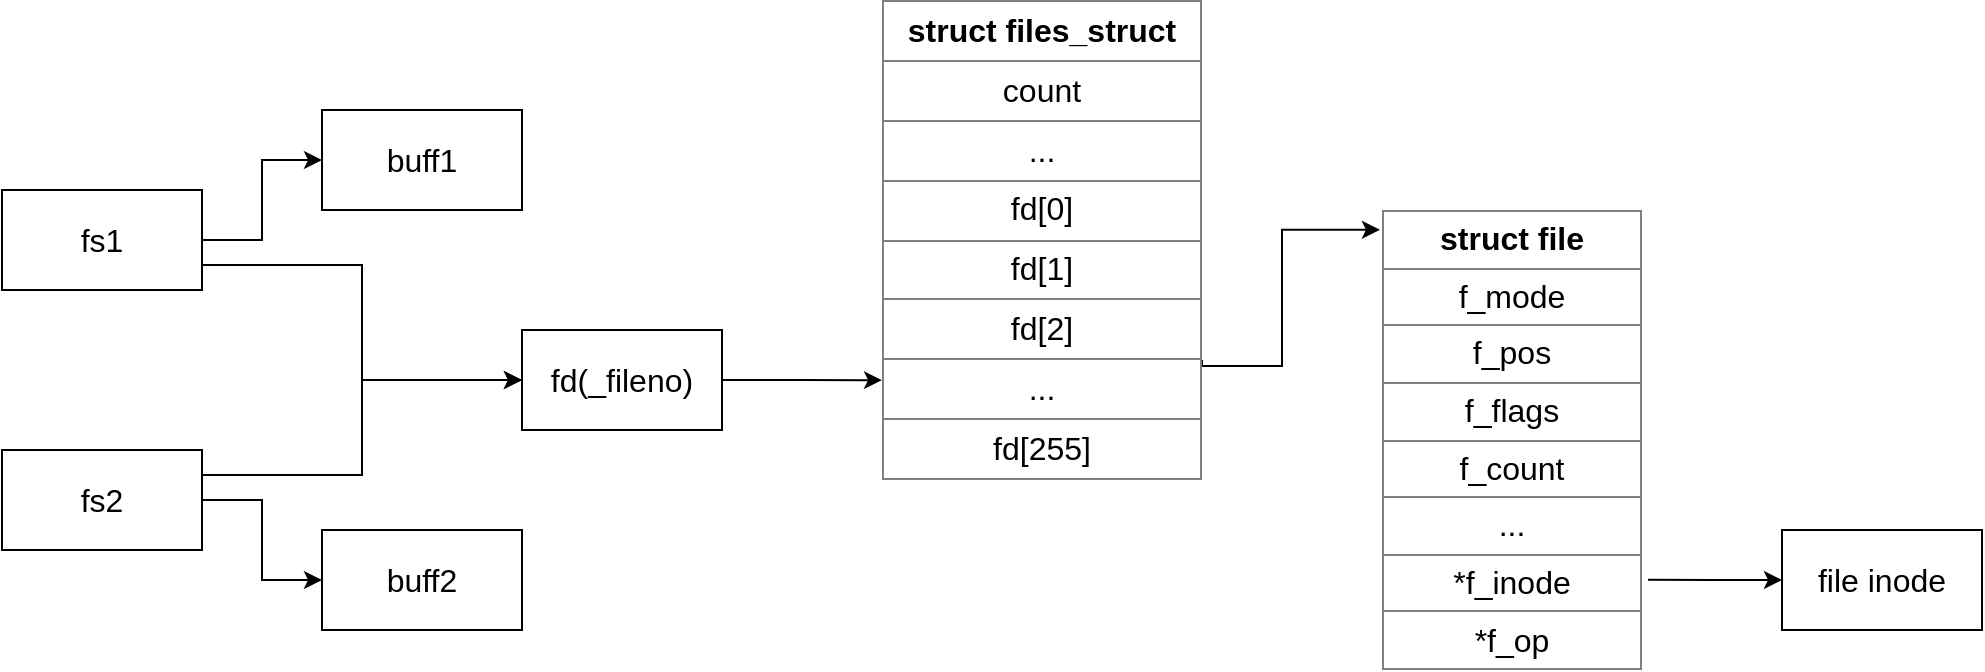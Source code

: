 <mxfile version="12.4.2" type="device" pages="3"><diagram id="3lZkyH6B-457ckv3Zj_H" name="os5_1"><mxGraphModel dx="613" dy="453" grid="1" gridSize="10" guides="1" tooltips="1" connect="1" arrows="1" fold="1" page="1" pageScale="1" pageWidth="850" pageHeight="1100" math="0" shadow="0"><root><mxCell id="0"/><mxCell id="1" parent="0"/><mxCell id="iBHcfalz3HtS7n1CRZev-7" style="edgeStyle=orthogonalEdgeStyle;rounded=0;orthogonalLoop=1;jettySize=auto;html=1;exitX=1;exitY=0.5;exitDx=0;exitDy=0;entryX=0;entryY=0.5;entryDx=0;entryDy=0;" parent="1" source="iBHcfalz3HtS7n1CRZev-1" target="iBHcfalz3HtS7n1CRZev-5" edge="1"><mxGeometry relative="1" as="geometry"/></mxCell><mxCell id="iBHcfalz3HtS7n1CRZev-12" style="edgeStyle=orthogonalEdgeStyle;rounded=0;orthogonalLoop=1;jettySize=auto;html=1;exitX=1;exitY=0.75;exitDx=0;exitDy=0;entryX=0;entryY=0.5;entryDx=0;entryDy=0;" parent="1" source="iBHcfalz3HtS7n1CRZev-1" target="iBHcfalz3HtS7n1CRZev-9" edge="1"><mxGeometry relative="1" as="geometry"/></mxCell><mxCell id="iBHcfalz3HtS7n1CRZev-1" value="&lt;font style=&quot;font-size: 16px&quot;&gt;fs1&lt;/font&gt;" style="rounded=0;whiteSpace=wrap;html=1;" parent="1" vertex="1"><mxGeometry x="80" y="150" width="100" height="50" as="geometry"/></mxCell><mxCell id="iBHcfalz3HtS7n1CRZev-8" style="edgeStyle=orthogonalEdgeStyle;rounded=0;orthogonalLoop=1;jettySize=auto;html=1;exitX=1;exitY=0.5;exitDx=0;exitDy=0;entryX=0;entryY=0.5;entryDx=0;entryDy=0;" parent="1" source="iBHcfalz3HtS7n1CRZev-2" target="iBHcfalz3HtS7n1CRZev-6" edge="1"><mxGeometry relative="1" as="geometry"/></mxCell><mxCell id="iBHcfalz3HtS7n1CRZev-13" style="edgeStyle=orthogonalEdgeStyle;rounded=0;orthogonalLoop=1;jettySize=auto;html=1;exitX=1;exitY=0.25;exitDx=0;exitDy=0;entryX=0;entryY=0.5;entryDx=0;entryDy=0;" parent="1" source="iBHcfalz3HtS7n1CRZev-2" target="iBHcfalz3HtS7n1CRZev-9" edge="1"><mxGeometry relative="1" as="geometry"/></mxCell><mxCell id="iBHcfalz3HtS7n1CRZev-2" value="&lt;font style=&quot;font-size: 16px&quot;&gt;fs2&lt;/font&gt;" style="rounded=0;whiteSpace=wrap;html=1;" parent="1" vertex="1"><mxGeometry x="80" y="280" width="100" height="50" as="geometry"/></mxCell><mxCell id="iBHcfalz3HtS7n1CRZev-5" value="&lt;font style=&quot;font-size: 16px&quot;&gt;buff1&lt;/font&gt;" style="rounded=0;whiteSpace=wrap;html=1;" parent="1" vertex="1"><mxGeometry x="240" y="110" width="100" height="50" as="geometry"/></mxCell><mxCell id="iBHcfalz3HtS7n1CRZev-6" value="&lt;font style=&quot;font-size: 16px&quot;&gt;buff2&lt;/font&gt;" style="rounded=0;whiteSpace=wrap;html=1;" parent="1" vertex="1"><mxGeometry x="240" y="320" width="100" height="50" as="geometry"/></mxCell><mxCell id="dDY1ocg6oB-E4uYZxYtQ-2" style="edgeStyle=orthogonalEdgeStyle;rounded=0;orthogonalLoop=1;jettySize=auto;html=1;exitX=1;exitY=0.5;exitDx=0;exitDy=0;entryX=0;entryY=0.792;entryDx=0;entryDy=0;entryPerimeter=0;" edge="1" parent="1" source="iBHcfalz3HtS7n1CRZev-9" target="iBHcfalz3HtS7n1CRZev-14"><mxGeometry relative="1" as="geometry"/></mxCell><mxCell id="iBHcfalz3HtS7n1CRZev-9" value="&lt;font style=&quot;font-size: 16px&quot;&gt;fd(_fileno)&lt;/font&gt;" style="rounded=0;whiteSpace=wrap;html=1;" parent="1" vertex="1"><mxGeometry x="340" y="220" width="100" height="50" as="geometry"/></mxCell><mxCell id="iBHcfalz3HtS7n1CRZev-18" style="edgeStyle=orthogonalEdgeStyle;rounded=0;orthogonalLoop=1;jettySize=auto;html=1;exitX=1;exitY=0.75;exitDx=0;exitDy=0;entryX=-0.008;entryY=0.043;entryDx=0;entryDy=0;entryPerimeter=0;" parent="1" source="iBHcfalz3HtS7n1CRZev-14" target="iBHcfalz3HtS7n1CRZev-17" edge="1"><mxGeometry relative="1" as="geometry"><Array as="points"><mxPoint x="720" y="238"/><mxPoint x="720" y="170"/></Array></mxGeometry></mxCell><mxCell id="iBHcfalz3HtS7n1CRZev-14" value="&lt;table style=&quot;width: 100% ; height: 100% ; border-collapse: collapse ; font-size: 16px&quot; width=&quot;100%&quot; cellpadding=&quot;4&quot; border=&quot;1&quot;&gt;&lt;tbody&gt;&lt;tr&gt;&lt;th align=&quot;center&quot;&gt;&lt;font style=&quot;font-size: 16px&quot;&gt;&lt;b&gt;struct files_struct&lt;br&gt;&lt;/b&gt;&lt;/font&gt;&lt;/th&gt;&lt;/tr&gt;&lt;tr align=&quot;center&quot;&gt;&lt;td&gt;&lt;font style=&quot;font-size: 16px&quot;&gt;count&lt;/font&gt;&lt;/td&gt;&lt;/tr&gt;&lt;tr align=&quot;center&quot;&gt;&lt;td&gt;&lt;font style=&quot;font-size: 16px&quot;&gt;...&lt;br&gt;&lt;/font&gt;&lt;/td&gt;&lt;/tr&gt;&lt;tr align=&quot;center&quot;&gt;&lt;td&gt;&lt;font style=&quot;font-size: 16px&quot;&gt;fd[0]&lt;br&gt;&lt;/font&gt;&lt;/td&gt;&lt;/tr&gt;&lt;tr align=&quot;center&quot;&gt;&lt;td&gt;&lt;font style=&quot;font-size: 16px&quot;&gt;fd[1]&lt;br&gt;&lt;/font&gt;&lt;/td&gt;&lt;/tr&gt;&lt;tr&gt;&lt;td style=&quot;text-align: center&quot;&gt;fd[2]&lt;/td&gt;&lt;/tr&gt;&lt;tr align=&quot;center&quot;&gt;&lt;td&gt;&lt;font style=&quot;font-size: 16px&quot;&gt;...&lt;br&gt;&lt;/font&gt;&lt;/td&gt;&lt;/tr&gt;&lt;tr align=&quot;center&quot;&gt;&lt;td&gt;&lt;font style=&quot;font-size: 16px&quot;&gt;fd[255]&lt;br&gt;&lt;/font&gt;&lt;/td&gt;&lt;/tr&gt;&lt;/tbody&gt;&lt;/table&gt;" style="text;html=1;strokeColor=none;fillColor=none;overflow=fill;" parent="1" vertex="1"><mxGeometry x="520" y="55" width="160" height="240" as="geometry"/></mxCell><mxCell id="iBHcfalz3HtS7n1CRZev-17" value="&lt;table style=&quot;width: 100% ; height: 100% ; border-collapse: collapse ; font-size: 16px&quot; width=&quot;100%&quot; cellpadding=&quot;4&quot; border=&quot;1&quot;&gt;&lt;tbody&gt;&lt;tr&gt;&lt;th align=&quot;center&quot;&gt;&lt;font style=&quot;font-size: 16px&quot;&gt;&lt;b&gt;struct file&lt;br&gt;&lt;/b&gt;&lt;/font&gt;&lt;/th&gt;&lt;/tr&gt;&lt;tr align=&quot;center&quot;&gt;&lt;td&gt;f_mode&lt;br&gt;&lt;/td&gt;&lt;/tr&gt;&lt;tr align=&quot;center&quot;&gt;&lt;td&gt;&lt;font style=&quot;font-size: 16px&quot;&gt;f_pos&lt;br&gt;&lt;/font&gt;&lt;/td&gt;&lt;/tr&gt;&lt;tr align=&quot;center&quot;&gt;&lt;td&gt;&lt;font style=&quot;font-size: 16px&quot;&gt;f_flags&lt;br&gt;&lt;/font&gt;&lt;/td&gt;&lt;/tr&gt;&lt;tr align=&quot;center&quot;&gt;&lt;td&gt;&lt;font style=&quot;font-size: 16px&quot;&gt;f_count&lt;br&gt;&lt;/font&gt;&lt;/td&gt;&lt;/tr&gt;&lt;tr align=&quot;center&quot;&gt;&lt;td&gt;&lt;font style=&quot;font-size: 16px&quot;&gt;...&lt;br&gt;&lt;/font&gt;&lt;/td&gt;&lt;/tr&gt;&lt;tr align=&quot;center&quot;&gt;&lt;td&gt;&lt;font style=&quot;font-size: 16px&quot;&gt;*f_inode&lt;br&gt;&lt;/font&gt;&lt;/td&gt;&lt;/tr&gt;&lt;tr align=&quot;center&quot;&gt;&lt;td&gt;*f_op&lt;br&gt;&lt;/td&gt;&lt;/tr&gt;&lt;/tbody&gt;&lt;/table&gt;" style="text;html=1;strokeColor=none;fillColor=none;overflow=fill;" parent="1" vertex="1"><mxGeometry x="770" y="160" width="130" height="230" as="geometry"/></mxCell><mxCell id="iBHcfalz3HtS7n1CRZev-20" style="edgeStyle=orthogonalEdgeStyle;rounded=0;orthogonalLoop=1;jettySize=auto;html=1;exitX=0;exitY=0.5;exitDx=0;exitDy=0;entryX=1.023;entryY=0.804;entryDx=0;entryDy=0;entryPerimeter=0;startArrow=classic;startFill=1;endArrow=none;endFill=0;" parent="1" source="iBHcfalz3HtS7n1CRZev-19" target="iBHcfalz3HtS7n1CRZev-17" edge="1"><mxGeometry relative="1" as="geometry"/></mxCell><mxCell id="iBHcfalz3HtS7n1CRZev-19" value="&lt;font style=&quot;font-size: 16px&quot;&gt;file inode&lt;/font&gt;" style="rounded=0;whiteSpace=wrap;html=1;" parent="1" vertex="1"><mxGeometry x="970" y="320" width="100" height="50" as="geometry"/></mxCell></root></mxGraphModel></diagram><diagram id="rf8pf5Xp6eyrgD8ekAdx" name="os5_2"><mxGraphModel dx="893" dy="660" grid="1" gridSize="10" guides="1" tooltips="1" connect="1" arrows="1" fold="1" page="1" pageScale="1" pageWidth="850" pageHeight="1100" math="0" shadow="0"><root><mxCell id="Jny4XFDdHmDY4lThA1wT-0"/><mxCell id="Jny4XFDdHmDY4lThA1wT-1" parent="Jny4XFDdHmDY4lThA1wT-0"/><mxCell id="NXQ7AhztiPww-0wvQlMj-0" style="edgeStyle=orthogonalEdgeStyle;rounded=0;orthogonalLoop=1;jettySize=auto;html=1;exitX=1;exitY=0.5;exitDx=0;exitDy=0;entryX=0.005;entryY=0.719;entryDx=0;entryDy=0;entryPerimeter=0;" parent="Jny4XFDdHmDY4lThA1wT-1" source="NXQ7AhztiPww-0wvQlMj-1" target="NXQ7AhztiPww-0wvQlMj-3" edge="1"><mxGeometry relative="1" as="geometry"/></mxCell><mxCell id="NXQ7AhztiPww-0wvQlMj-1" value="&lt;font style=&quot;font-size: 16px&quot;&gt;fd1&lt;/font&gt;" style="rounded=0;whiteSpace=wrap;html=1;" parent="Jny4XFDdHmDY4lThA1wT-1" vertex="1"><mxGeometry x="40" y="170" width="100" height="50" as="geometry"/></mxCell><mxCell id="NXQ7AhztiPww-0wvQlMj-2" style="edgeStyle=orthogonalEdgeStyle;rounded=0;orthogonalLoop=1;jettySize=auto;html=1;exitX=1.003;exitY=0.719;exitDx=0;exitDy=0;entryX=-0.008;entryY=0.043;entryDx=0;entryDy=0;entryPerimeter=0;exitPerimeter=0;" parent="Jny4XFDdHmDY4lThA1wT-1" source="NXQ7AhztiPww-0wvQlMj-3" target="NXQ7AhztiPww-0wvQlMj-4" edge="1"><mxGeometry relative="1" as="geometry"><Array as="points"><mxPoint x="420" y="251"/><mxPoint x="420" y="10"/></Array></mxGeometry></mxCell><mxCell id="NXQ7AhztiPww-0wvQlMj-10" style="edgeStyle=orthogonalEdgeStyle;rounded=0;orthogonalLoop=1;jettySize=auto;html=1;exitX=1;exitY=0.829;exitDx=0;exitDy=0;entryX=0;entryY=0.052;entryDx=0;entryDy=0;entryPerimeter=0;startArrow=none;startFill=0;endArrow=classic;endFill=1;exitPerimeter=0;" parent="Jny4XFDdHmDY4lThA1wT-1" source="NXQ7AhztiPww-0wvQlMj-3" target="NXQ7AhztiPww-0wvQlMj-9" edge="1"><mxGeometry relative="1" as="geometry"/></mxCell><mxCell id="NXQ7AhztiPww-0wvQlMj-3" value="&lt;table style=&quot;width: 100% ; height: 100% ; border-collapse: collapse ; font-size: 16px&quot; width=&quot;100%&quot; cellpadding=&quot;4&quot; border=&quot;1&quot;&gt;&lt;tbody&gt;&lt;tr&gt;&lt;th align=&quot;center&quot;&gt;&lt;font style=&quot;font-size: 16px&quot;&gt;&lt;b&gt;struct files_struct&lt;br&gt;&lt;/b&gt;&lt;/font&gt;&lt;/th&gt;&lt;/tr&gt;&lt;tr align=&quot;center&quot;&gt;&lt;td&gt;&lt;font style=&quot;font-size: 16px&quot;&gt;count&lt;/font&gt;&lt;/td&gt;&lt;/tr&gt;&lt;tr align=&quot;center&quot;&gt;&lt;td&gt;&lt;font style=&quot;font-size: 16px&quot;&gt;...&lt;br&gt;&lt;/font&gt;&lt;/td&gt;&lt;/tr&gt;&lt;tr align=&quot;center&quot;&gt;&lt;td&gt;&lt;font style=&quot;font-size: 16px&quot;&gt;fd[0]&lt;br&gt;&lt;/font&gt;&lt;/td&gt;&lt;/tr&gt;&lt;tr align=&quot;center&quot;&gt;&lt;td&gt;&lt;font style=&quot;font-size: 16px&quot;&gt;fd[1]&lt;br&gt;&lt;/font&gt;&lt;/td&gt;&lt;/tr&gt;&lt;tr&gt;&lt;td style=&quot;text-align: center&quot;&gt;fd[2]&lt;/td&gt;&lt;/tr&gt;&lt;tr align=&quot;center&quot;&gt;&lt;td&gt;&lt;font style=&quot;font-size: 16px&quot;&gt;...&lt;br&gt;&lt;/font&gt;&lt;/td&gt;&lt;/tr&gt;&lt;tr align=&quot;center&quot;&gt;&lt;td&gt;...&lt;br&gt;&lt;/td&gt;&lt;/tr&gt;&lt;tr align=&quot;center&quot;&gt;&lt;td&gt;&lt;font style=&quot;font-size: 16px&quot;&gt;fd[255]&lt;br&gt;&lt;/font&gt;&lt;/td&gt;&lt;/tr&gt;&lt;/tbody&gt;&lt;/table&gt;" style="text;html=1;strokeColor=none;fillColor=none;overflow=fill;" parent="Jny4XFDdHmDY4lThA1wT-1" vertex="1"><mxGeometry x="220" y="50" width="160" height="280" as="geometry"/></mxCell><mxCell id="NXQ7AhztiPww-0wvQlMj-4" value="&lt;table style=&quot;width: 100% ; height: 100% ; border-collapse: collapse ; font-size: 16px&quot; width=&quot;100%&quot; cellpadding=&quot;4&quot; border=&quot;1&quot;&gt;&lt;tbody&gt;&lt;tr&gt;&lt;th align=&quot;center&quot;&gt;&lt;font style=&quot;font-size: 16px&quot;&gt;&lt;b&gt;struct file&lt;br&gt;&lt;/b&gt;&lt;/font&gt;&lt;/th&gt;&lt;/tr&gt;&lt;tr align=&quot;center&quot;&gt;&lt;td&gt;f_mode&lt;br&gt;&lt;/td&gt;&lt;/tr&gt;&lt;tr align=&quot;center&quot;&gt;&lt;td&gt;&lt;font style=&quot;font-size: 16px&quot;&gt;f_pos&lt;br&gt;&lt;/font&gt;&lt;/td&gt;&lt;/tr&gt;&lt;tr align=&quot;center&quot;&gt;&lt;td&gt;&lt;font style=&quot;font-size: 16px&quot;&gt;f_flags&lt;br&gt;&lt;/font&gt;&lt;/td&gt;&lt;/tr&gt;&lt;tr align=&quot;center&quot;&gt;&lt;td&gt;&lt;font style=&quot;font-size: 16px&quot;&gt;f_count&lt;br&gt;&lt;/font&gt;&lt;/td&gt;&lt;/tr&gt;&lt;tr align=&quot;center&quot;&gt;&lt;td&gt;&lt;font style=&quot;font-size: 16px&quot;&gt;...&lt;br&gt;&lt;/font&gt;&lt;/td&gt;&lt;/tr&gt;&lt;tr align=&quot;center&quot;&gt;&lt;td&gt;&lt;font style=&quot;font-size: 16px&quot;&gt;*f_inode&lt;br&gt;&lt;/font&gt;&lt;/td&gt;&lt;/tr&gt;&lt;tr align=&quot;center&quot;&gt;&lt;td&gt;*f_op&lt;br&gt;&lt;/td&gt;&lt;/tr&gt;&lt;/tbody&gt;&lt;/table&gt;" style="text;html=1;strokeColor=none;fillColor=none;overflow=fill;" parent="Jny4XFDdHmDY4lThA1wT-1" vertex="1"><mxGeometry x="490" width="130" height="230" as="geometry"/></mxCell><mxCell id="NXQ7AhztiPww-0wvQlMj-5" style="edgeStyle=orthogonalEdgeStyle;rounded=0;orthogonalLoop=1;jettySize=auto;html=1;exitX=0;exitY=0.5;exitDx=0;exitDy=0;entryX=1.023;entryY=0.804;entryDx=0;entryDy=0;entryPerimeter=0;startArrow=classic;startFill=1;endArrow=none;endFill=0;" parent="Jny4XFDdHmDY4lThA1wT-1" source="NXQ7AhztiPww-0wvQlMj-6" target="NXQ7AhztiPww-0wvQlMj-4" edge="1"><mxGeometry relative="1" as="geometry"><Array as="points"><mxPoint x="690" y="285"/><mxPoint x="690" y="185"/></Array></mxGeometry></mxCell><mxCell id="NXQ7AhztiPww-0wvQlMj-6" value="&lt;font style=&quot;font-size: 16px&quot;&gt;file inode&lt;/font&gt;" style="rounded=0;whiteSpace=wrap;html=1;" parent="Jny4XFDdHmDY4lThA1wT-1" vertex="1"><mxGeometry x="750" y="260" width="100" height="50" as="geometry"/></mxCell><mxCell id="NXQ7AhztiPww-0wvQlMj-8" style="edgeStyle=orthogonalEdgeStyle;rounded=0;orthogonalLoop=1;jettySize=auto;html=1;exitX=1;exitY=0.5;exitDx=0;exitDy=0;startArrow=none;startFill=0;endArrow=classic;endFill=1;entryX=0.003;entryY=0.851;entryDx=0;entryDy=0;entryPerimeter=0;" parent="Jny4XFDdHmDY4lThA1wT-1" source="NXQ7AhztiPww-0wvQlMj-7" edge="1" target="NXQ7AhztiPww-0wvQlMj-3"><mxGeometry relative="1" as="geometry"><mxPoint x="218" y="288" as="targetPoint"/><Array as="points"><mxPoint x="180" y="315"/><mxPoint x="180" y="288"/></Array></mxGeometry></mxCell><mxCell id="NXQ7AhztiPww-0wvQlMj-7" value="&lt;font style=&quot;font-size: 16px&quot;&gt;fd2&lt;/font&gt;" style="rounded=0;whiteSpace=wrap;html=1;" parent="Jny4XFDdHmDY4lThA1wT-1" vertex="1"><mxGeometry x="40" y="290" width="100" height="50" as="geometry"/></mxCell><mxCell id="NXQ7AhztiPww-0wvQlMj-11" style="edgeStyle=orthogonalEdgeStyle;rounded=0;orthogonalLoop=1;jettySize=auto;html=1;entryX=0;entryY=0.5;entryDx=0;entryDy=0;startArrow=none;startFill=0;endArrow=classic;endFill=1;" parent="Jny4XFDdHmDY4lThA1wT-1" target="NXQ7AhztiPww-0wvQlMj-6" edge="1"><mxGeometry relative="1" as="geometry"><mxPoint x="620" y="440" as="sourcePoint"/><Array as="points"><mxPoint x="690" y="440"/><mxPoint x="690" y="285"/></Array></mxGeometry></mxCell><mxCell id="NXQ7AhztiPww-0wvQlMj-9" value="&lt;table style=&quot;width: 100% ; height: 100% ; border-collapse: collapse ; font-size: 16px&quot; width=&quot;100%&quot; cellpadding=&quot;4&quot; border=&quot;1&quot;&gt;&lt;tbody&gt;&lt;tr&gt;&lt;th align=&quot;center&quot;&gt;&lt;font style=&quot;font-size: 16px&quot;&gt;&lt;b&gt;struct file&lt;br&gt;&lt;/b&gt;&lt;/font&gt;&lt;/th&gt;&lt;/tr&gt;&lt;tr align=&quot;center&quot;&gt;&lt;td&gt;f_mode&lt;br&gt;&lt;/td&gt;&lt;/tr&gt;&lt;tr align=&quot;center&quot;&gt;&lt;td&gt;&lt;font style=&quot;font-size: 16px&quot;&gt;f_pos&lt;br&gt;&lt;/font&gt;&lt;/td&gt;&lt;/tr&gt;&lt;tr align=&quot;center&quot;&gt;&lt;td&gt;&lt;font style=&quot;font-size: 16px&quot;&gt;f_flags&lt;br&gt;&lt;/font&gt;&lt;/td&gt;&lt;/tr&gt;&lt;tr align=&quot;center&quot;&gt;&lt;td&gt;&lt;font style=&quot;font-size: 16px&quot;&gt;f_count&lt;br&gt;&lt;/font&gt;&lt;/td&gt;&lt;/tr&gt;&lt;tr align=&quot;center&quot;&gt;&lt;td&gt;&lt;font style=&quot;font-size: 16px&quot;&gt;...&lt;br&gt;&lt;/font&gt;&lt;/td&gt;&lt;/tr&gt;&lt;tr align=&quot;center&quot;&gt;&lt;td&gt;&lt;font style=&quot;font-size: 16px&quot;&gt;*f_inode&lt;br&gt;&lt;/font&gt;&lt;/td&gt;&lt;/tr&gt;&lt;tr align=&quot;center&quot;&gt;&lt;td&gt;*f_op&lt;br&gt;&lt;/td&gt;&lt;/tr&gt;&lt;/tbody&gt;&lt;/table&gt;" style="text;html=1;strokeColor=none;fillColor=none;overflow=fill;" parent="Jny4XFDdHmDY4lThA1wT-1" vertex="1"><mxGeometry x="490" y="260" width="130" height="230" as="geometry"/></mxCell></root></mxGraphModel></diagram><diagram id="QvSUarOEWu6nKcsvriUl" name="os5_3"><mxGraphModel dx="298" dy="220" grid="1" gridSize="10" guides="1" tooltips="1" connect="1" arrows="1" fold="1" page="1" pageScale="1" pageWidth="850" pageHeight="1100" math="0" shadow="0"><root><mxCell id="3AH7acwMOhJunmHVDq5r-0"/><mxCell id="3AH7acwMOhJunmHVDq5r-1" parent="3AH7acwMOhJunmHVDq5r-0"/><mxCell id="3AH7acwMOhJunmHVDq5r-2" style="edgeStyle=orthogonalEdgeStyle;rounded=0;orthogonalLoop=1;jettySize=auto;html=1;exitX=1;exitY=0.5;exitDx=0;exitDy=0;entryX=0.006;entryY=0.715;entryDx=0;entryDy=0;entryPerimeter=0;" parent="3AH7acwMOhJunmHVDq5r-1" source="3AH7acwMOhJunmHVDq5r-3" target="3AH7acwMOhJunmHVDq5r-6" edge="1"><mxGeometry relative="1" as="geometry"/></mxCell><mxCell id="sXLDnv6SiACb8ZX_bxw2-2" style="edgeStyle=orthogonalEdgeStyle;rounded=0;orthogonalLoop=1;jettySize=auto;html=1;exitX=1;exitY=0.25;exitDx=0;exitDy=0;entryX=0;entryY=0.5;entryDx=0;entryDy=0;startArrow=none;startFill=0;endArrow=classic;endFill=1;" parent="3AH7acwMOhJunmHVDq5r-1" source="3AH7acwMOhJunmHVDq5r-3" target="sXLDnv6SiACb8ZX_bxw2-0" edge="1"><mxGeometry relative="1" as="geometry"/></mxCell><mxCell id="3AH7acwMOhJunmHVDq5r-3" value="&lt;font style=&quot;font-size: 16px&quot;&gt;fs1&lt;/font&gt;" style="rounded=0;whiteSpace=wrap;html=1;" parent="3AH7acwMOhJunmHVDq5r-1" vertex="1"><mxGeometry x="40" y="170" width="100" height="50" as="geometry"/></mxCell><mxCell id="3AH7acwMOhJunmHVDq5r-4" style="edgeStyle=orthogonalEdgeStyle;rounded=0;orthogonalLoop=1;jettySize=auto;html=1;exitX=1.004;exitY=0.719;exitDx=0;exitDy=0;entryX=-0.008;entryY=0.043;entryDx=0;entryDy=0;entryPerimeter=0;exitPerimeter=0;" parent="3AH7acwMOhJunmHVDq5r-1" source="3AH7acwMOhJunmHVDq5r-6" target="3AH7acwMOhJunmHVDq5r-7" edge="1"><mxGeometry relative="1" as="geometry"><Array as="points"><mxPoint x="550" y="251"/><mxPoint x="550" y="10"/></Array></mxGeometry></mxCell><mxCell id="3AH7acwMOhJunmHVDq5r-5" style="edgeStyle=orthogonalEdgeStyle;rounded=0;orthogonalLoop=1;jettySize=auto;html=1;exitX=1;exitY=0.829;exitDx=0;exitDy=0;entryX=0;entryY=0.052;entryDx=0;entryDy=0;entryPerimeter=0;startArrow=none;startFill=0;endArrow=classic;endFill=1;exitPerimeter=0;" parent="3AH7acwMOhJunmHVDq5r-1" source="3AH7acwMOhJunmHVDq5r-6" target="3AH7acwMOhJunmHVDq5r-13" edge="1"><mxGeometry relative="1" as="geometry"/></mxCell><mxCell id="3AH7acwMOhJunmHVDq5r-6" value="&lt;table style=&quot;width: 100% ; height: 100% ; border-collapse: collapse ; font-size: 16px&quot; width=&quot;100%&quot; cellpadding=&quot;4&quot; border=&quot;1&quot;&gt;&lt;tbody&gt;&lt;tr&gt;&lt;th align=&quot;center&quot;&gt;&lt;font style=&quot;font-size: 16px&quot;&gt;&lt;b&gt;struct files_struct&lt;br&gt;&lt;/b&gt;&lt;/font&gt;&lt;/th&gt;&lt;/tr&gt;&lt;tr align=&quot;center&quot;&gt;&lt;td&gt;&lt;font style=&quot;font-size: 16px&quot;&gt;count&lt;/font&gt;&lt;/td&gt;&lt;/tr&gt;&lt;tr align=&quot;center&quot;&gt;&lt;td&gt;&lt;font style=&quot;font-size: 16px&quot;&gt;...&lt;br&gt;&lt;/font&gt;&lt;/td&gt;&lt;/tr&gt;&lt;tr align=&quot;center&quot;&gt;&lt;td&gt;&lt;font style=&quot;font-size: 16px&quot;&gt;fd[0]&lt;br&gt;&lt;/font&gt;&lt;/td&gt;&lt;/tr&gt;&lt;tr align=&quot;center&quot;&gt;&lt;td&gt;&lt;font style=&quot;font-size: 16px&quot;&gt;fd[1]&lt;br&gt;&lt;/font&gt;&lt;/td&gt;&lt;/tr&gt;&lt;tr&gt;&lt;td style=&quot;text-align: center&quot;&gt;fd[2]&lt;/td&gt;&lt;/tr&gt;&lt;tr align=&quot;center&quot;&gt;&lt;td&gt;&lt;font style=&quot;font-size: 16px&quot;&gt;...&lt;br&gt;&lt;/font&gt;&lt;/td&gt;&lt;/tr&gt;&lt;tr align=&quot;center&quot;&gt;&lt;td&gt;...&lt;br&gt;&lt;/td&gt;&lt;/tr&gt;&lt;tr align=&quot;center&quot;&gt;&lt;td&gt;&lt;font style=&quot;font-size: 16px&quot;&gt;fd[255]&lt;br&gt;&lt;/font&gt;&lt;/td&gt;&lt;/tr&gt;&lt;/tbody&gt;&lt;/table&gt;" style="text;html=1;strokeColor=none;fillColor=none;overflow=fill;" parent="3AH7acwMOhJunmHVDq5r-1" vertex="1"><mxGeometry x="360" y="50" width="160" height="280" as="geometry"/></mxCell><mxCell id="3AH7acwMOhJunmHVDq5r-7" value="&lt;table style=&quot;width: 100% ; height: 100% ; border-collapse: collapse ; font-size: 16px&quot; width=&quot;100%&quot; cellpadding=&quot;4&quot; border=&quot;1&quot;&gt;&lt;tbody&gt;&lt;tr&gt;&lt;th align=&quot;center&quot;&gt;&lt;font style=&quot;font-size: 16px&quot;&gt;&lt;b&gt;struct file&lt;br&gt;&lt;/b&gt;&lt;/font&gt;&lt;/th&gt;&lt;/tr&gt;&lt;tr align=&quot;center&quot;&gt;&lt;td&gt;f_mode&lt;br&gt;&lt;/td&gt;&lt;/tr&gt;&lt;tr align=&quot;center&quot;&gt;&lt;td&gt;&lt;font style=&quot;font-size: 16px&quot;&gt;f_pos&lt;br&gt;&lt;/font&gt;&lt;/td&gt;&lt;/tr&gt;&lt;tr align=&quot;center&quot;&gt;&lt;td&gt;&lt;font style=&quot;font-size: 16px&quot;&gt;f_flags&lt;br&gt;&lt;/font&gt;&lt;/td&gt;&lt;/tr&gt;&lt;tr align=&quot;center&quot;&gt;&lt;td&gt;&lt;font style=&quot;font-size: 16px&quot;&gt;f_count&lt;br&gt;&lt;/font&gt;&lt;/td&gt;&lt;/tr&gt;&lt;tr align=&quot;center&quot;&gt;&lt;td&gt;&lt;font style=&quot;font-size: 16px&quot;&gt;...&lt;br&gt;&lt;/font&gt;&lt;/td&gt;&lt;/tr&gt;&lt;tr align=&quot;center&quot;&gt;&lt;td&gt;&lt;font style=&quot;font-size: 16px&quot;&gt;*f_inode&lt;br&gt;&lt;/font&gt;&lt;/td&gt;&lt;/tr&gt;&lt;tr align=&quot;center&quot;&gt;&lt;td&gt;*f_op&lt;br&gt;&lt;/td&gt;&lt;/tr&gt;&lt;/tbody&gt;&lt;/table&gt;" style="text;html=1;strokeColor=none;fillColor=none;overflow=fill;" parent="3AH7acwMOhJunmHVDq5r-1" vertex="1"><mxGeometry x="620" width="130" height="230" as="geometry"/></mxCell><mxCell id="3AH7acwMOhJunmHVDq5r-8" style="edgeStyle=orthogonalEdgeStyle;rounded=0;orthogonalLoop=1;jettySize=auto;html=1;exitX=0;exitY=0.5;exitDx=0;exitDy=0;entryX=1.023;entryY=0.804;entryDx=0;entryDy=0;entryPerimeter=0;startArrow=classic;startFill=1;endArrow=none;endFill=0;" parent="3AH7acwMOhJunmHVDq5r-1" source="3AH7acwMOhJunmHVDq5r-9" target="3AH7acwMOhJunmHVDq5r-7" edge="1"><mxGeometry relative="1" as="geometry"><Array as="points"><mxPoint x="780" y="335"/><mxPoint x="780" y="185"/></Array></mxGeometry></mxCell><mxCell id="3AH7acwMOhJunmHVDq5r-9" value="&lt;font style=&quot;font-size: 16px&quot;&gt;file inode&lt;/font&gt;" style="rounded=0;whiteSpace=wrap;html=1;" parent="3AH7acwMOhJunmHVDq5r-1" vertex="1"><mxGeometry x="840" y="310" width="100" height="50" as="geometry"/></mxCell><mxCell id="3AH7acwMOhJunmHVDq5r-10" style="edgeStyle=orthogonalEdgeStyle;rounded=0;orthogonalLoop=1;jettySize=auto;html=1;exitX=1;exitY=0.5;exitDx=0;exitDy=0;startArrow=none;startFill=0;endArrow=classic;endFill=1;" parent="3AH7acwMOhJunmHVDq5r-1" source="3AH7acwMOhJunmHVDq5r-11" target="3AH7acwMOhJunmHVDq5r-6" edge="1"><mxGeometry relative="1" as="geometry"><mxPoint x="218" y="288" as="targetPoint"/><Array as="points"><mxPoint x="250" y="315"/><mxPoint x="250" y="288"/></Array></mxGeometry></mxCell><mxCell id="sXLDnv6SiACb8ZX_bxw2-3" style="edgeStyle=orthogonalEdgeStyle;rounded=0;orthogonalLoop=1;jettySize=auto;html=1;exitX=1;exitY=0.75;exitDx=0;exitDy=0;entryX=0;entryY=0.5;entryDx=0;entryDy=0;startArrow=none;startFill=0;endArrow=classic;endFill=1;" parent="3AH7acwMOhJunmHVDq5r-1" source="3AH7acwMOhJunmHVDq5r-11" target="sXLDnv6SiACb8ZX_bxw2-1" edge="1"><mxGeometry relative="1" as="geometry"/></mxCell><mxCell id="3AH7acwMOhJunmHVDq5r-11" value="&lt;font style=&quot;font-size: 16px&quot;&gt;fs2&lt;/font&gt;" style="rounded=0;whiteSpace=wrap;html=1;" parent="3AH7acwMOhJunmHVDq5r-1" vertex="1"><mxGeometry x="40" y="290" width="100" height="50" as="geometry"/></mxCell><mxCell id="3AH7acwMOhJunmHVDq5r-15" style="edgeStyle=orthogonalEdgeStyle;rounded=0;orthogonalLoop=1;jettySize=auto;html=1;exitX=1.015;exitY=0.83;exitDx=0;exitDy=0;entryX=0;entryY=0.5;entryDx=0;entryDy=0;startArrow=none;startFill=0;endArrow=classic;endFill=1;exitPerimeter=0;" parent="3AH7acwMOhJunmHVDq5r-1" source="3AH7acwMOhJunmHVDq5r-13" target="3AH7acwMOhJunmHVDq5r-9" edge="1"><mxGeometry relative="1" as="geometry"><Array as="points"><mxPoint x="750" y="451"/><mxPoint x="780" y="450"/><mxPoint x="780" y="335"/></Array></mxGeometry></mxCell><mxCell id="3AH7acwMOhJunmHVDq5r-13" value="&lt;table style=&quot;width: 100% ; height: 100% ; border-collapse: collapse ; font-size: 16px&quot; width=&quot;100%&quot; cellpadding=&quot;4&quot; border=&quot;1&quot;&gt;&lt;tbody&gt;&lt;tr&gt;&lt;th align=&quot;center&quot;&gt;&lt;font style=&quot;font-size: 16px&quot;&gt;&lt;b&gt;struct file&lt;br&gt;&lt;/b&gt;&lt;/font&gt;&lt;/th&gt;&lt;/tr&gt;&lt;tr align=&quot;center&quot;&gt;&lt;td&gt;f_mode&lt;br&gt;&lt;/td&gt;&lt;/tr&gt;&lt;tr align=&quot;center&quot;&gt;&lt;td&gt;&lt;font style=&quot;font-size: 16px&quot;&gt;f_pos&lt;br&gt;&lt;/font&gt;&lt;/td&gt;&lt;/tr&gt;&lt;tr align=&quot;center&quot;&gt;&lt;td&gt;&lt;font style=&quot;font-size: 16px&quot;&gt;f_flags&lt;br&gt;&lt;/font&gt;&lt;/td&gt;&lt;/tr&gt;&lt;tr align=&quot;center&quot;&gt;&lt;td&gt;&lt;font style=&quot;font-size: 16px&quot;&gt;f_count&lt;br&gt;&lt;/font&gt;&lt;/td&gt;&lt;/tr&gt;&lt;tr align=&quot;center&quot;&gt;&lt;td&gt;&lt;font style=&quot;font-size: 16px&quot;&gt;...&lt;br&gt;&lt;/font&gt;&lt;/td&gt;&lt;/tr&gt;&lt;tr align=&quot;center&quot;&gt;&lt;td&gt;&lt;font style=&quot;font-size: 16px&quot;&gt;*f_inode&lt;br&gt;&lt;/font&gt;&lt;/td&gt;&lt;/tr&gt;&lt;tr align=&quot;center&quot;&gt;&lt;td&gt;*f_op&lt;br&gt;&lt;/td&gt;&lt;/tr&gt;&lt;/tbody&gt;&lt;/table&gt;" style="text;html=1;strokeColor=none;fillColor=none;overflow=fill;" parent="3AH7acwMOhJunmHVDq5r-1" vertex="1"><mxGeometry x="620" y="260" width="130" height="230" as="geometry"/></mxCell><mxCell id="sXLDnv6SiACb8ZX_bxw2-0" value="&lt;font style=&quot;font-size: 16px&quot;&gt;buff1&lt;/font&gt;" style="rounded=0;whiteSpace=wrap;html=1;" parent="3AH7acwMOhJunmHVDq5r-1" vertex="1"><mxGeometry x="190" y="90" width="100" height="50" as="geometry"/></mxCell><mxCell id="sXLDnv6SiACb8ZX_bxw2-1" value="&lt;div&gt;&lt;font style=&quot;font-size: 16px&quot;&gt;buff2&lt;/font&gt;&lt;/div&gt;" style="rounded=0;whiteSpace=wrap;html=1;" parent="3AH7acwMOhJunmHVDq5r-1" vertex="1"><mxGeometry x="190" y="360" width="100" height="50" as="geometry"/></mxCell></root></mxGraphModel></diagram></mxfile>